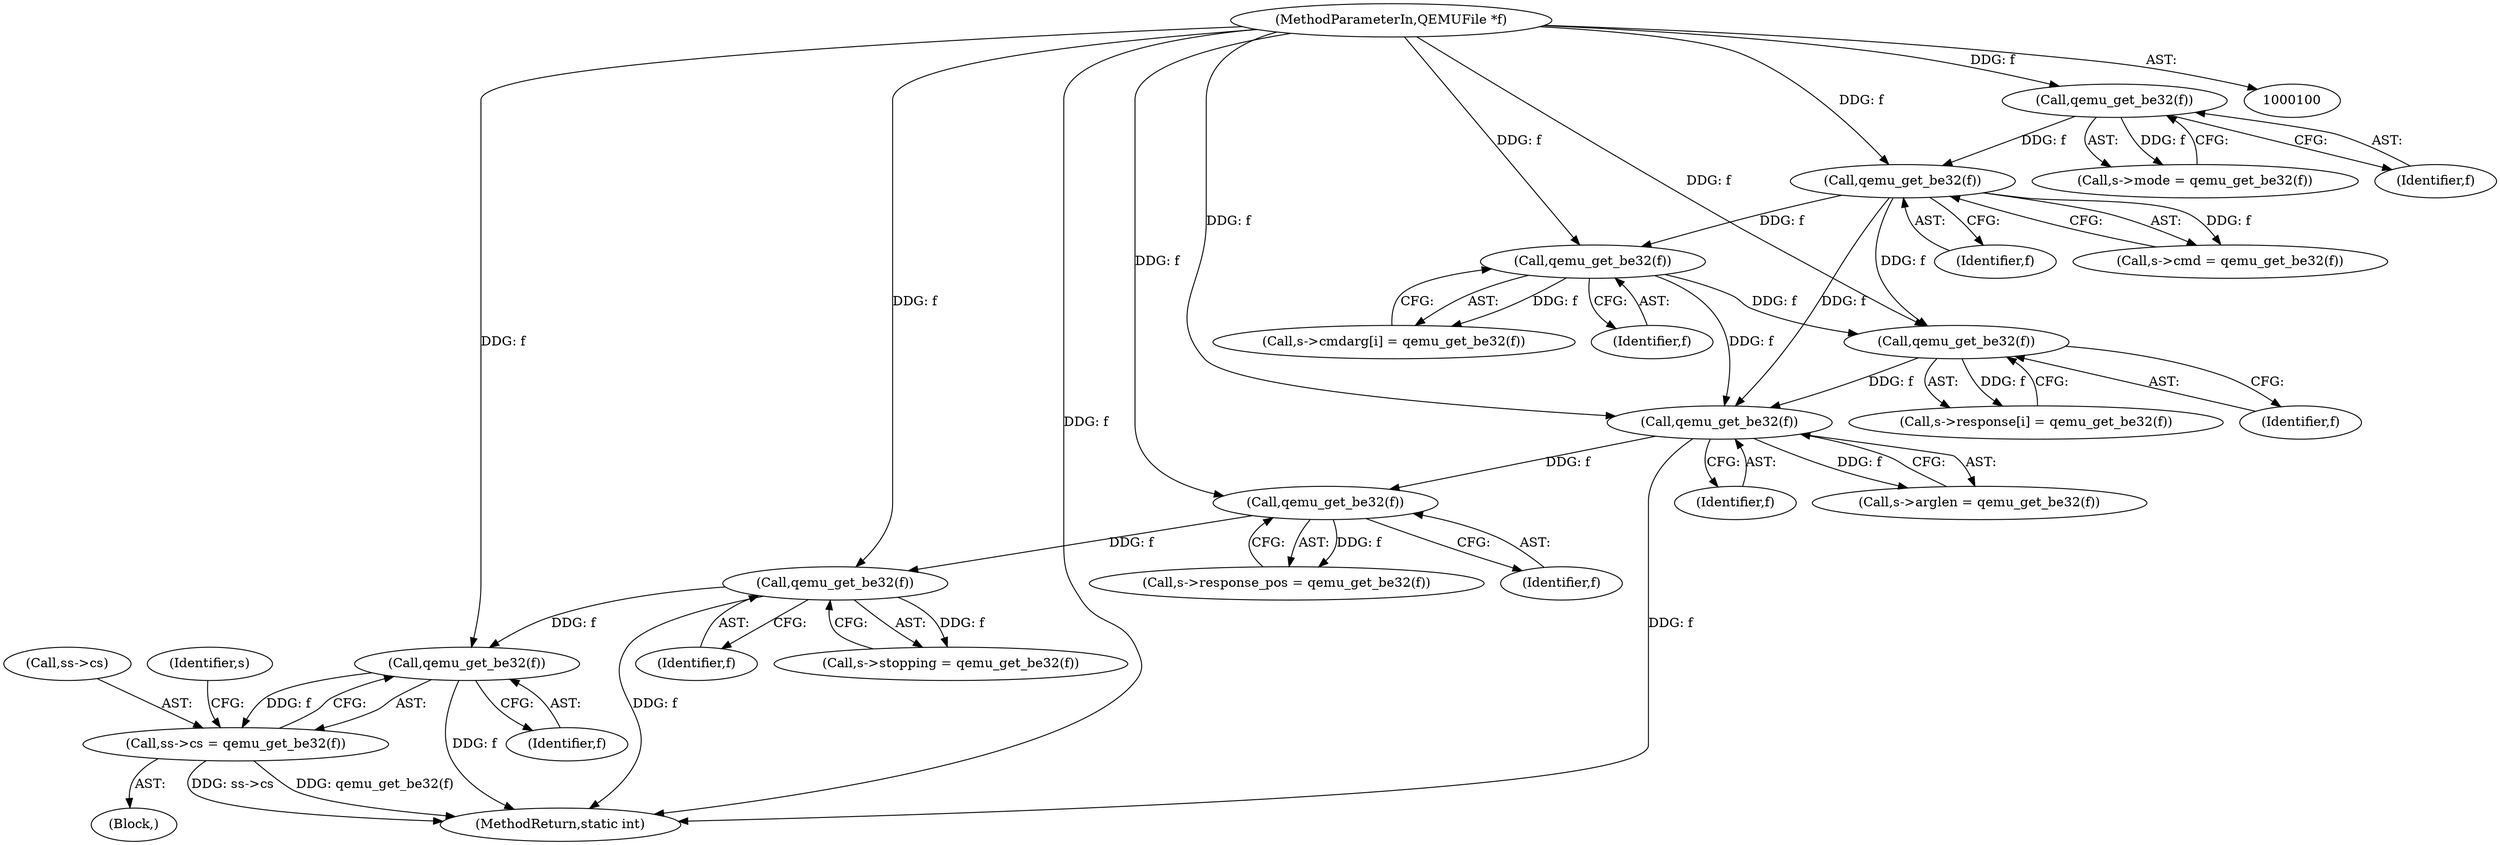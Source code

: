 digraph "0_qemu_a9c380db3b8c6af19546a68145c8d1438a09c92b@pointer" {
"1000256" [label="(Call,qemu_get_be32(f))"];
"1000211" [label="(Call,qemu_get_be32(f))"];
"1000205" [label="(Call,qemu_get_be32(f))"];
"1000174" [label="(Call,qemu_get_be32(f))"];
"1000168" [label="(Call,qemu_get_be32(f))"];
"1000151" [label="(Call,qemu_get_be32(f))"];
"1000134" [label="(Call,qemu_get_be32(f))"];
"1000128" [label="(Call,qemu_get_be32(f))"];
"1000101" [label="(MethodParameterIn,QEMUFile *f)"];
"1000252" [label="(Call,ss->cs = qemu_get_be32(f))"];
"1000175" [label="(Identifier,f)"];
"1000128" [label="(Call,qemu_get_be32(f))"];
"1000151" [label="(Call,qemu_get_be32(f))"];
"1000257" [label="(Identifier,f)"];
"1000212" [label="(Identifier,f)"];
"1000252" [label="(Call,ss->cs = qemu_get_be32(f))"];
"1000256" [label="(Call,qemu_get_be32(f))"];
"1000130" [label="(Call,s->cmd = qemu_get_be32(f))"];
"1000205" [label="(Call,qemu_get_be32(f))"];
"1000206" [label="(Identifier,f)"];
"1000104" [label="(Block,)"];
"1000101" [label="(MethodParameterIn,QEMUFile *f)"];
"1000135" [label="(Identifier,f)"];
"1000169" [label="(Identifier,f)"];
"1000211" [label="(Call,qemu_get_be32(f))"];
"1000124" [label="(Call,s->mode = qemu_get_be32(f))"];
"1000129" [label="(Identifier,f)"];
"1000300" [label="(MethodReturn,static int)"];
"1000207" [label="(Call,s->stopping = qemu_get_be32(f))"];
"1000162" [label="(Call,s->response[i] = qemu_get_be32(f))"];
"1000168" [label="(Call,qemu_get_be32(f))"];
"1000253" [label="(Call,ss->cs)"];
"1000201" [label="(Call,s->response_pos = qemu_get_be32(f))"];
"1000134" [label="(Call,qemu_get_be32(f))"];
"1000174" [label="(Call,qemu_get_be32(f))"];
"1000170" [label="(Call,s->arglen = qemu_get_be32(f))"];
"1000152" [label="(Identifier,f)"];
"1000260" [label="(Identifier,s)"];
"1000145" [label="(Call,s->cmdarg[i] = qemu_get_be32(f))"];
"1000256" -> "1000252"  [label="AST: "];
"1000256" -> "1000257"  [label="CFG: "];
"1000257" -> "1000256"  [label="AST: "];
"1000252" -> "1000256"  [label="CFG: "];
"1000256" -> "1000300"  [label="DDG: f"];
"1000256" -> "1000252"  [label="DDG: f"];
"1000211" -> "1000256"  [label="DDG: f"];
"1000101" -> "1000256"  [label="DDG: f"];
"1000211" -> "1000207"  [label="AST: "];
"1000211" -> "1000212"  [label="CFG: "];
"1000212" -> "1000211"  [label="AST: "];
"1000207" -> "1000211"  [label="CFG: "];
"1000211" -> "1000300"  [label="DDG: f"];
"1000211" -> "1000207"  [label="DDG: f"];
"1000205" -> "1000211"  [label="DDG: f"];
"1000101" -> "1000211"  [label="DDG: f"];
"1000205" -> "1000201"  [label="AST: "];
"1000205" -> "1000206"  [label="CFG: "];
"1000206" -> "1000205"  [label="AST: "];
"1000201" -> "1000205"  [label="CFG: "];
"1000205" -> "1000201"  [label="DDG: f"];
"1000174" -> "1000205"  [label="DDG: f"];
"1000101" -> "1000205"  [label="DDG: f"];
"1000174" -> "1000170"  [label="AST: "];
"1000174" -> "1000175"  [label="CFG: "];
"1000175" -> "1000174"  [label="AST: "];
"1000170" -> "1000174"  [label="CFG: "];
"1000174" -> "1000300"  [label="DDG: f"];
"1000174" -> "1000170"  [label="DDG: f"];
"1000168" -> "1000174"  [label="DDG: f"];
"1000151" -> "1000174"  [label="DDG: f"];
"1000134" -> "1000174"  [label="DDG: f"];
"1000101" -> "1000174"  [label="DDG: f"];
"1000168" -> "1000162"  [label="AST: "];
"1000168" -> "1000169"  [label="CFG: "];
"1000169" -> "1000168"  [label="AST: "];
"1000162" -> "1000168"  [label="CFG: "];
"1000168" -> "1000162"  [label="DDG: f"];
"1000151" -> "1000168"  [label="DDG: f"];
"1000134" -> "1000168"  [label="DDG: f"];
"1000101" -> "1000168"  [label="DDG: f"];
"1000151" -> "1000145"  [label="AST: "];
"1000151" -> "1000152"  [label="CFG: "];
"1000152" -> "1000151"  [label="AST: "];
"1000145" -> "1000151"  [label="CFG: "];
"1000151" -> "1000145"  [label="DDG: f"];
"1000134" -> "1000151"  [label="DDG: f"];
"1000101" -> "1000151"  [label="DDG: f"];
"1000134" -> "1000130"  [label="AST: "];
"1000134" -> "1000135"  [label="CFG: "];
"1000135" -> "1000134"  [label="AST: "];
"1000130" -> "1000134"  [label="CFG: "];
"1000134" -> "1000130"  [label="DDG: f"];
"1000128" -> "1000134"  [label="DDG: f"];
"1000101" -> "1000134"  [label="DDG: f"];
"1000128" -> "1000124"  [label="AST: "];
"1000128" -> "1000129"  [label="CFG: "];
"1000129" -> "1000128"  [label="AST: "];
"1000124" -> "1000128"  [label="CFG: "];
"1000128" -> "1000124"  [label="DDG: f"];
"1000101" -> "1000128"  [label="DDG: f"];
"1000101" -> "1000100"  [label="AST: "];
"1000101" -> "1000300"  [label="DDG: f"];
"1000252" -> "1000104"  [label="AST: "];
"1000253" -> "1000252"  [label="AST: "];
"1000260" -> "1000252"  [label="CFG: "];
"1000252" -> "1000300"  [label="DDG: ss->cs"];
"1000252" -> "1000300"  [label="DDG: qemu_get_be32(f)"];
}
